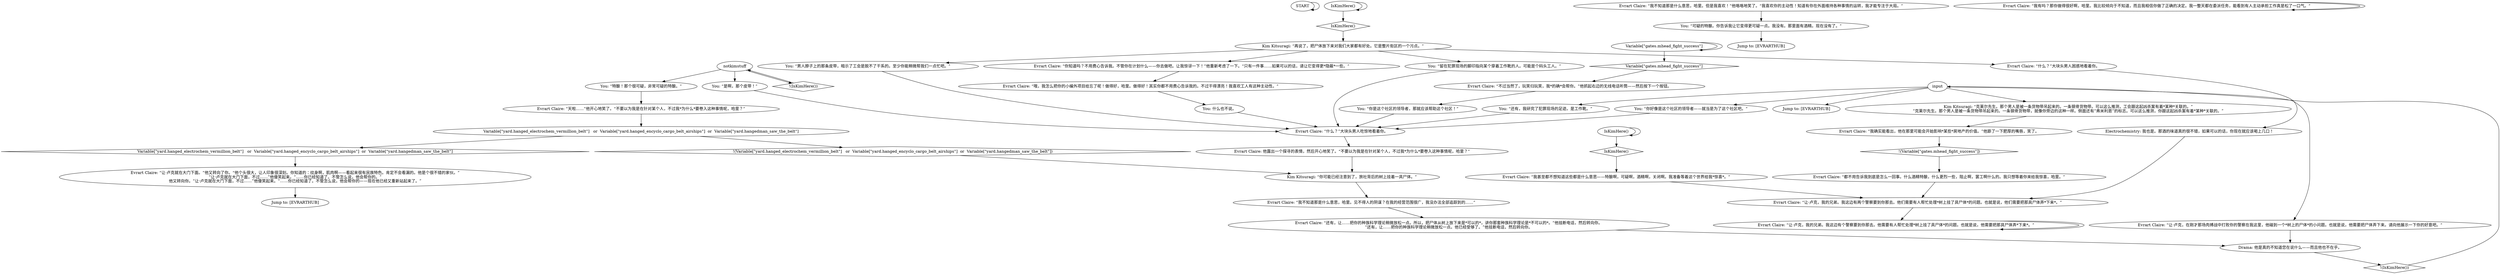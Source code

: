 # CONTAINERYARD / EVRART FAVORS
# "You seem to be very helpful, I got a favour to ask."
# ==================================================
digraph G {
	  0 [label="START"];
	  1 [label="input"];
	  2 [label="Evrart Claire: 他露出一个探寻的表情，然后开心地笑了。“不要以为我是在针对某个人，不过我*为什么*要卷入这种事情呢，哈里？”"];
	  3 [label="You: “特酿！那个很可疑，非常可疑的特酿。”"];
	  4 [label="You: “男人脖子上的那条皮带，暗示了工会是脱不了干系的。至少你能稍微帮我们一点忙吧。”"];
	  5 [label="You: “还有，我研究了犯罪现场的足迹。是工作靴。”"];
	  6 [label="Evrart Claire: “我不知道那是什么意思，哈里。见不得人的阴谋？在我的经营范围很广，我没办法全部追踪到的……”"];
	  7 [label="Evrart Claire: “天啦……”他开心地笑了。“不要以为我是在针对某个人，不过我*为什么*要卷入这种事情呢，哈里？”"];
	  8 [label="Evrart Claire: “哦，我怎么把你的小编外项目给忘了呢！做得好，哈里。做得好！其实你都不用费心告诉我的。不过干得漂亮！我喜欢工人有这种主动性。”"];
	  9 [label="Drama: 他是真的不知道您在说什么——而且他也不在乎。"];
	  10 [label="Evrart Claire: “让·卢克就在大门下面。”他又转向了你。“他个头很大，让人印象很深刻。你知道的：纹身啊，肌肉啊——看起来很有民族特色。肯定不会看漏的。他是个很不错的家伙。”\n“让·卢克就在大门下面，不过……”他傻笑起来。“……你已经知道了。不管怎么说，他会帮你的。”\n他又转向你。“让·卢克就在大门下面，不过……”他傻笑起来。“……你已经知道了。不管怎么说，他会帮你的——现在他已经又重新站起来了。”"];
	  11 [label="Kim Kitsuragi: “克莱尔先生。那个男人是被一条货物带吊起来的。一条钢骨货物带。可以这么推测，工会跟这起凶杀案有着*某种*关联的。”\n“克莱尔先生。那个男人是被一条货物带吊起来的。一条钢骨货物带，就像你旁边的这种一样。侧面还有“弗米利恩”的标志。可以这么推测，你跟这起凶杀案有着*某种*关联的。”"];
	  12 [label="Evrart Claire: “什么？”大块头男人吃惊地看着你。"];
	  13 [label="Evrart Claire: “我确实能看出，他在那里可能会开始影响*某些*房地产的价值。”他舔了一下肥厚的嘴唇，笑了。"];
	  14 [label="Kim Kitsuragi: “再说了，把尸体放下来对我们大家都有好处。它是整片街区的一个污点。”"];
	  15 [label="Kim Kitsuragi: “你可能已经注意到了，旅社背后的树上挂着一具尸体。”"];
	  16 [label="notkimstuff"];
	  17 [label="Evrart Claire: “让·卢克，我的兄弟。我这边有个警察要到你那去。他需要有人帮忙处理*树上挂了具尸体*的问题。也就是说，他需要把那具尸体弄*下来*。”"];
	  18 [label="Evrart Claire: “还有，让……把你的种族科学理论稍微放松一点。所以，把尸体从树上放下来是*可以的*，讲你那套种族科学理论是*不可以的*。”他挂断电话，然后转向你。\n“还有，让……把你的种族科学理论稍微放松一点。他已经受够了。”他挂断电话，然后转向你。"];
	  19 [label="Evrart Claire: “你知道吗？不用费心告诉我。不管你在计划什么——你去做吧。让我惊讶一下！”他重新考虑了一下。“只有一件事……如果可以的话，请让它变得更*隐蔽*一些。”"];
	  20 [label="You: 什么也不说。"];
	  21 [label="Electrochemistry: 我也是。那酒的味道真的很不错，如果可以的话，你现在就应该喝上几口！"];
	  22 [label="You: “可疑的特酿。你告诉我让它变得更可疑一点。我没有。那里面有酒精。现在没有了。”"];
	  23 [label="Evrart Claire: “都不用告诉我到底是怎么一回事。什么酒精特酿，什么更烈一些，阻止啊，罢工啊什么的。我只想等着你来给我惊喜，哈里。”"];
	  24 [label="IsKimHere()"];
	  25 [label="IsKimHere()", shape=diamond];
	  26 [label="!(IsKimHere())", shape=diamond];
	  27 [label="You: “留在犯罪现场的脚印指向某个穿着工作靴的人。可能是个码头工人。”"];
	  28 [label="You: “你是这个社区的领导者，那就应该帮助这个社区！”"];
	  29 [label="Variable[\"gates.mhead_fight_success\"]"];
	  30 [label="Variable[\"gates.mhead_fight_success\"]", shape=diamond];
	  31 [label="!(Variable[\"gates.mhead_fight_success\"])", shape=diamond];
	  32 [label="Evrart Claire: “不过当然了，玩笑归玩笑，我*的确*会帮你。”他抓起右边的无线电话听筒——然后按下一个按钮。"];
	  33 [label="Evrart Claire: “让·卢克，在刚才那场肉搏战中打败你的警察在我这里，他碰到一个*树上的尸体*的小问题。也就是说，他需要把尸体弄下来。请向他展示一下你的好意吧。”"];
	  34 [label="Evrart Claire: “什么？”大块头男人困惑地看着你。"];
	  35 [label="You: “是啊，那个皮带！”"];
	  36 [label="You: “你好像是这个社区的领导者——就当是为了这个社区吧。”"];
	  37 [label="IsKimHere()"];
	  38 [label="IsKimHere()", shape=diamond];
	  39 [label="!(IsKimHere())", shape=diamond];
	  40 [label="Jump to: [EVRARTHUB]"];
	  41 [label="Evrart Claire: “我有吗？那你做得很好啊，哈里。我比较倾向于不知道，而且我相信你做了正确的决定。我一整天都在委派任务，能看到有人主动承担工作真是松了一口气。”"];
	  42 [label="Evrart Claire: “我甚至都不想知道这些都是什么意思——特酿啊，可疑啊，酒精啊，关闭啊。我准备等着这个世界给我*惊喜*。”"];
	  43 [label="Evrart Claire: “让·卢克，我的兄弟。我这边有两个警察要到你那去。他们需要有人帮忙处理*树上挂了具尸体*的问题。也就是说，他们需要把那具尸体弄*下来*。”"];
	  44 [label="Jump to: [EVRARTHUB]"];
	  45 [label="Jump to: [EVRARTHUB]"];
	  46 [label="Evrart Claire: “我不知道那是什么意思，哈里。但是我喜欢！”他咯咯地笑了。“我喜欢你的主动性！知道有你在外面维持各种事情的运转，我才能专注于大局。”"];
	  47 [label="Variable[\"yard.hanged_electrochem_vermillion_belt\"]   or  Variable[\"yard.hanged_encyclo_cargo_belt_airships\"]  or  Variable[\"yard.hangedman_saw_the_belt\"]"];
	  48 [label="Variable[\"yard.hanged_electrochem_vermillion_belt\"]   or  Variable[\"yard.hanged_encyclo_cargo_belt_airships\"]  or  Variable[\"yard.hangedman_saw_the_belt\"]", shape=diamond];
	  49 [label="!(Variable[\"yard.hanged_electrochem_vermillion_belt\"]   or  Variable[\"yard.hanged_encyclo_cargo_belt_airships\"]  or  Variable[\"yard.hangedman_saw_the_belt\"])", shape=diamond];
	  0 -> 0
	  1 -> 33
	  1 -> 36
	  1 -> 5
	  1 -> 11
	  1 -> 45
	  2 -> 15
	  3 -> 7
	  4 -> 12
	  5 -> 12
	  6 -> 18
	  7 -> 47
	  8 -> 20
	  9 -> 39
	  10 -> 44
	  11 -> 13
	  12 -> 2
	  13 -> 31
	  14 -> 27
	  14 -> 34
	  14 -> 19
	  14 -> 4
	  15 -> 6
	  16 -> 35
	  16 -> 26
	  16 -> 3
	  17 -> 17
	  18 -> 9
	  19 -> 8
	  20 -> 12
	  21 -> 43
	  22 -> 40
	  23 -> 43
	  24 -> 24
	  24 -> 25
	  25 -> 42
	  26 -> 16
	  27 -> 12
	  28 -> 12
	  29 -> 29
	  29 -> 30
	  30 -> 32
	  31 -> 23
	  32 -> 28
	  33 -> 9
	  34 -> 21
	  35 -> 12
	  36 -> 12
	  37 -> 37
	  37 -> 38
	  38 -> 14
	  39 -> 1
	  41 -> 41
	  42 -> 43
	  43 -> 17
	  46 -> 22
	  47 -> 48
	  47 -> 49
	  48 -> 10
	  49 -> 15
}

